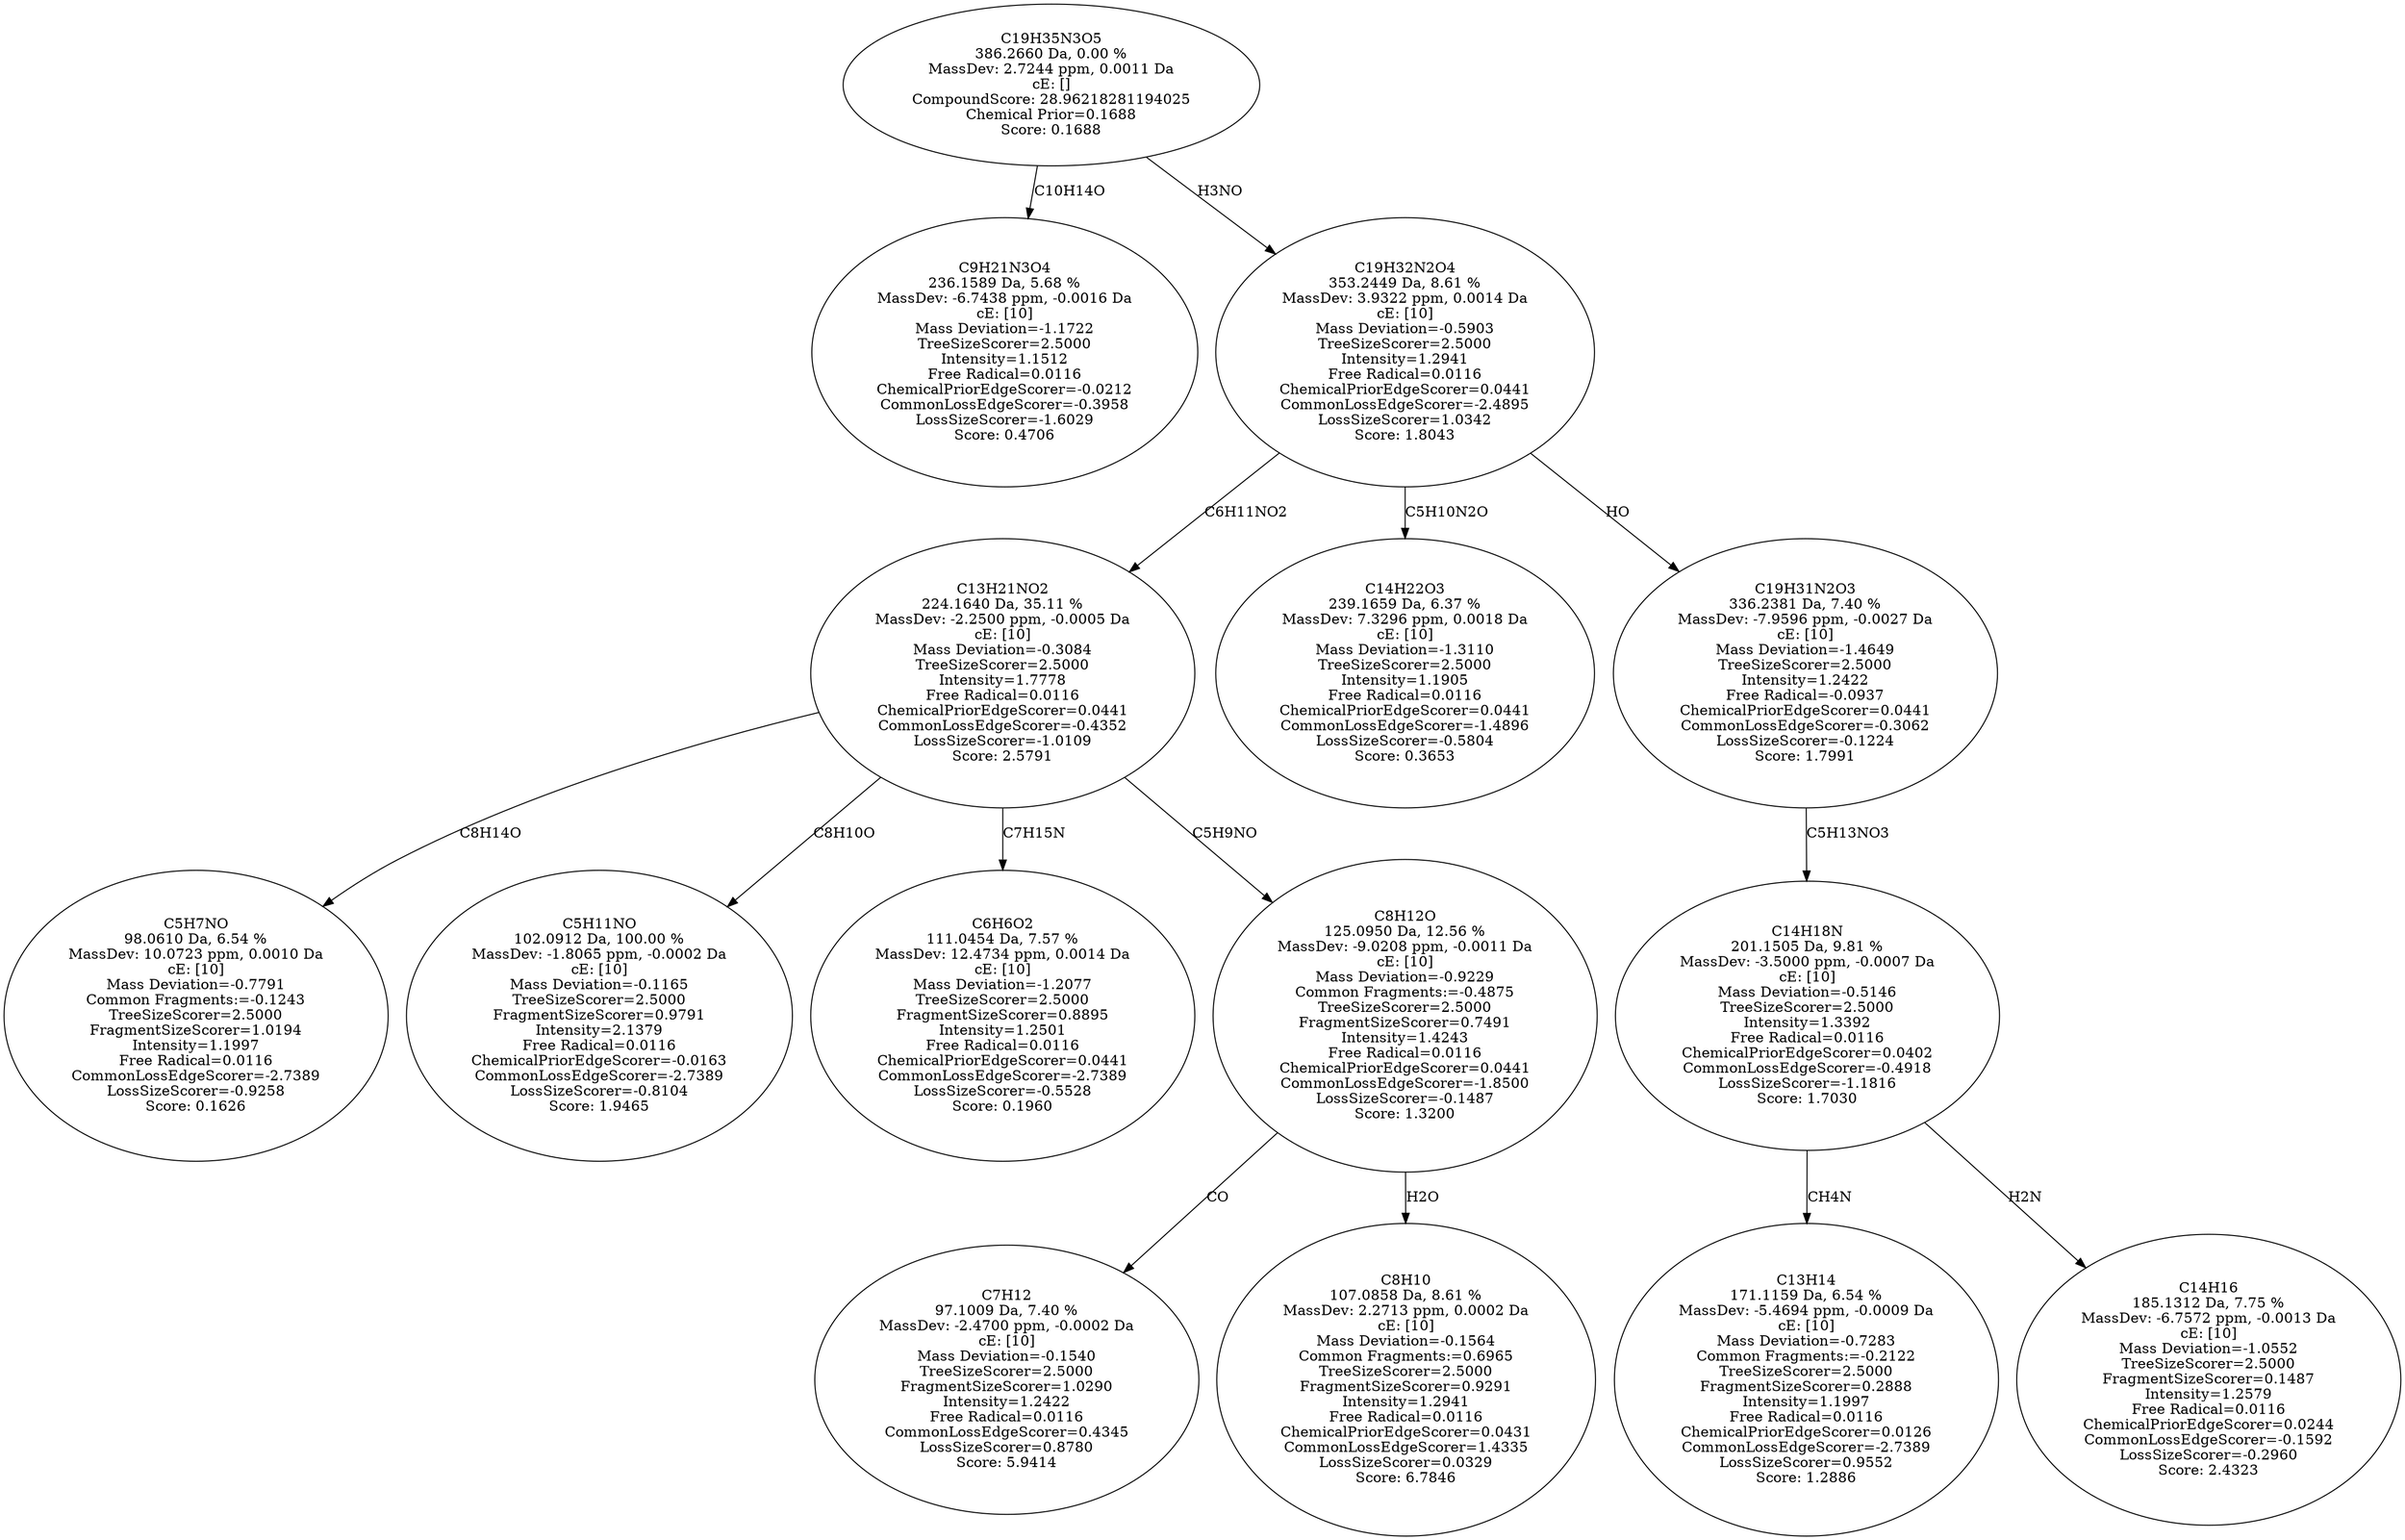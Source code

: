 strict digraph {
v1 [label="C9H21N3O4\n236.1589 Da, 5.68 %\nMassDev: -6.7438 ppm, -0.0016 Da\ncE: [10]\nMass Deviation=-1.1722\nTreeSizeScorer=2.5000\nIntensity=1.1512\nFree Radical=0.0116\nChemicalPriorEdgeScorer=-0.0212\nCommonLossEdgeScorer=-0.3958\nLossSizeScorer=-1.6029\nScore: 0.4706"];
v2 [label="C5H7NO\n98.0610 Da, 6.54 %\nMassDev: 10.0723 ppm, 0.0010 Da\ncE: [10]\nMass Deviation=-0.7791\nCommon Fragments:=-0.1243\nTreeSizeScorer=2.5000\nFragmentSizeScorer=1.0194\nIntensity=1.1997\nFree Radical=0.0116\nCommonLossEdgeScorer=-2.7389\nLossSizeScorer=-0.9258\nScore: 0.1626"];
v3 [label="C5H11NO\n102.0912 Da, 100.00 %\nMassDev: -1.8065 ppm, -0.0002 Da\ncE: [10]\nMass Deviation=-0.1165\nTreeSizeScorer=2.5000\nFragmentSizeScorer=0.9791\nIntensity=2.1379\nFree Radical=0.0116\nChemicalPriorEdgeScorer=-0.0163\nCommonLossEdgeScorer=-2.7389\nLossSizeScorer=-0.8104\nScore: 1.9465"];
v4 [label="C6H6O2\n111.0454 Da, 7.57 %\nMassDev: 12.4734 ppm, 0.0014 Da\ncE: [10]\nMass Deviation=-1.2077\nTreeSizeScorer=2.5000\nFragmentSizeScorer=0.8895\nIntensity=1.2501\nFree Radical=0.0116\nChemicalPriorEdgeScorer=0.0441\nCommonLossEdgeScorer=-2.7389\nLossSizeScorer=-0.5528\nScore: 0.1960"];
v5 [label="C7H12\n97.1009 Da, 7.40 %\nMassDev: -2.4700 ppm, -0.0002 Da\ncE: [10]\nMass Deviation=-0.1540\nTreeSizeScorer=2.5000\nFragmentSizeScorer=1.0290\nIntensity=1.2422\nFree Radical=0.0116\nCommonLossEdgeScorer=0.4345\nLossSizeScorer=0.8780\nScore: 5.9414"];
v6 [label="C8H10\n107.0858 Da, 8.61 %\nMassDev: 2.2713 ppm, 0.0002 Da\ncE: [10]\nMass Deviation=-0.1564\nCommon Fragments:=0.6965\nTreeSizeScorer=2.5000\nFragmentSizeScorer=0.9291\nIntensity=1.2941\nFree Radical=0.0116\nChemicalPriorEdgeScorer=0.0431\nCommonLossEdgeScorer=1.4335\nLossSizeScorer=0.0329\nScore: 6.7846"];
v7 [label="C8H12O\n125.0950 Da, 12.56 %\nMassDev: -9.0208 ppm, -0.0011 Da\ncE: [10]\nMass Deviation=-0.9229\nCommon Fragments:=-0.4875\nTreeSizeScorer=2.5000\nFragmentSizeScorer=0.7491\nIntensity=1.4243\nFree Radical=0.0116\nChemicalPriorEdgeScorer=0.0441\nCommonLossEdgeScorer=-1.8500\nLossSizeScorer=-0.1487\nScore: 1.3200"];
v8 [label="C13H21NO2\n224.1640 Da, 35.11 %\nMassDev: -2.2500 ppm, -0.0005 Da\ncE: [10]\nMass Deviation=-0.3084\nTreeSizeScorer=2.5000\nIntensity=1.7778\nFree Radical=0.0116\nChemicalPriorEdgeScorer=0.0441\nCommonLossEdgeScorer=-0.4352\nLossSizeScorer=-1.0109\nScore: 2.5791"];
v9 [label="C14H22O3\n239.1659 Da, 6.37 %\nMassDev: 7.3296 ppm, 0.0018 Da\ncE: [10]\nMass Deviation=-1.3110\nTreeSizeScorer=2.5000\nIntensity=1.1905\nFree Radical=0.0116\nChemicalPriorEdgeScorer=0.0441\nCommonLossEdgeScorer=-1.4896\nLossSizeScorer=-0.5804\nScore: 0.3653"];
v10 [label="C13H14\n171.1159 Da, 6.54 %\nMassDev: -5.4694 ppm, -0.0009 Da\ncE: [10]\nMass Deviation=-0.7283\nCommon Fragments:=-0.2122\nTreeSizeScorer=2.5000\nFragmentSizeScorer=0.2888\nIntensity=1.1997\nFree Radical=0.0116\nChemicalPriorEdgeScorer=0.0126\nCommonLossEdgeScorer=-2.7389\nLossSizeScorer=0.9552\nScore: 1.2886"];
v11 [label="C14H16\n185.1312 Da, 7.75 %\nMassDev: -6.7572 ppm, -0.0013 Da\ncE: [10]\nMass Deviation=-1.0552\nTreeSizeScorer=2.5000\nFragmentSizeScorer=0.1487\nIntensity=1.2579\nFree Radical=0.0116\nChemicalPriorEdgeScorer=0.0244\nCommonLossEdgeScorer=-0.1592\nLossSizeScorer=-0.2960\nScore: 2.4323"];
v12 [label="C14H18N\n201.1505 Da, 9.81 %\nMassDev: -3.5000 ppm, -0.0007 Da\ncE: [10]\nMass Deviation=-0.5146\nTreeSizeScorer=2.5000\nIntensity=1.3392\nFree Radical=0.0116\nChemicalPriorEdgeScorer=0.0402\nCommonLossEdgeScorer=-0.4918\nLossSizeScorer=-1.1816\nScore: 1.7030"];
v13 [label="C19H31N2O3\n336.2381 Da, 7.40 %\nMassDev: -7.9596 ppm, -0.0027 Da\ncE: [10]\nMass Deviation=-1.4649\nTreeSizeScorer=2.5000\nIntensity=1.2422\nFree Radical=-0.0937\nChemicalPriorEdgeScorer=0.0441\nCommonLossEdgeScorer=-0.3062\nLossSizeScorer=-0.1224\nScore: 1.7991"];
v14 [label="C19H32N2O4\n353.2449 Da, 8.61 %\nMassDev: 3.9322 ppm, 0.0014 Da\ncE: [10]\nMass Deviation=-0.5903\nTreeSizeScorer=2.5000\nIntensity=1.2941\nFree Radical=0.0116\nChemicalPriorEdgeScorer=0.0441\nCommonLossEdgeScorer=-2.4895\nLossSizeScorer=1.0342\nScore: 1.8043"];
v15 [label="C19H35N3O5\n386.2660 Da, 0.00 %\nMassDev: 2.7244 ppm, 0.0011 Da\ncE: []\nCompoundScore: 28.96218281194025\nChemical Prior=0.1688\nScore: 0.1688"];
v15 -> v1 [label="C10H14O"];
v8 -> v2 [label="C8H14O"];
v8 -> v3 [label="C8H10O"];
v8 -> v4 [label="C7H15N"];
v7 -> v5 [label="CO"];
v7 -> v6 [label="H2O"];
v8 -> v7 [label="C5H9NO"];
v14 -> v8 [label="C6H11NO2"];
v14 -> v9 [label="C5H10N2O"];
v12 -> v10 [label="CH4N"];
v12 -> v11 [label="H2N"];
v13 -> v12 [label="C5H13NO3"];
v14 -> v13 [label="HO"];
v15 -> v14 [label="H3NO"];
}